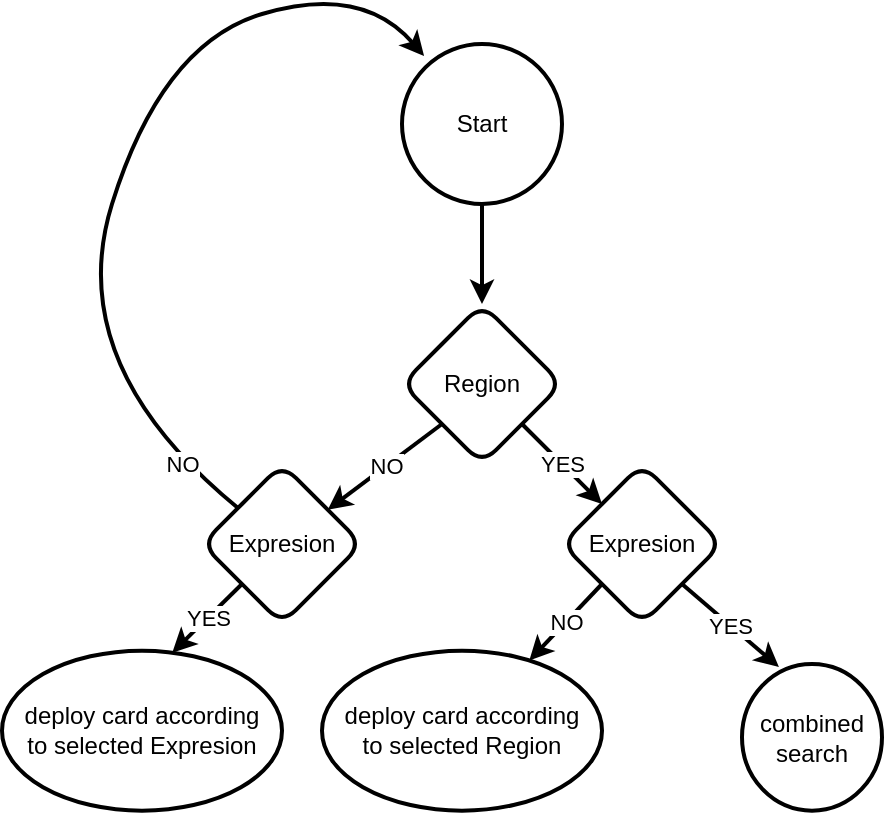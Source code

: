 <mxfile>
    <diagram id="5tFa7ln2qNkY3VuHO3aZ" name="Page-1">
        <mxGraphModel dx="1054" dy="548" grid="1" gridSize="10" guides="1" tooltips="1" connect="1" arrows="1" fold="1" page="1" pageScale="1" pageWidth="850" pageHeight="1100" math="0" shadow="0">
            <root>
                <mxCell id="0"/>
                <mxCell id="1" parent="0"/>
                <mxCell id="3" value="YES" style="edgeStyle=none;html=1;exitX=1;exitY=1;exitDx=0;exitDy=0;rounded=1;fillColor=none;strokeWidth=2;" edge="1" parent="1" source="2" target="4">
                    <mxGeometry relative="1" as="geometry">
                        <mxPoint x="490" y="400" as="targetPoint"/>
                    </mxGeometry>
                </mxCell>
                <mxCell id="10" value="NO" style="edgeStyle=none;html=1;exitX=0;exitY=1;exitDx=0;exitDy=0;rounded=1;fillColor=none;strokeWidth=2;" edge="1" parent="1" source="2" target="11">
                    <mxGeometry relative="1" as="geometry">
                        <mxPoint x="350" y="370" as="targetPoint"/>
                    </mxGeometry>
                </mxCell>
                <mxCell id="2" value="Region" style="rhombus;whiteSpace=wrap;html=1;rounded=1;fillColor=none;strokeWidth=2;" vertex="1" parent="1">
                    <mxGeometry x="370" y="280" width="80" height="80" as="geometry"/>
                </mxCell>
                <mxCell id="5" value="YES" style="edgeStyle=none;html=1;exitX=1;exitY=1;exitDx=0;exitDy=0;rounded=1;fillColor=none;strokeWidth=2;" edge="1" parent="1" source="4">
                    <mxGeometry relative="1" as="geometry">
                        <mxPoint x="558.462" y="461.538" as="targetPoint"/>
                    </mxGeometry>
                </mxCell>
                <mxCell id="8" value="NO" style="edgeStyle=none;html=1;exitX=0;exitY=1;exitDx=0;exitDy=0;rounded=1;fillColor=none;strokeWidth=2;" edge="1" parent="1" source="4" target="9">
                    <mxGeometry relative="1" as="geometry">
                        <mxPoint x="440" y="450" as="targetPoint"/>
                    </mxGeometry>
                </mxCell>
                <mxCell id="4" value="Expresion" style="rhombus;whiteSpace=wrap;html=1;rounded=1;fillColor=none;strokeWidth=2;" vertex="1" parent="1">
                    <mxGeometry x="450" y="360" width="80" height="80" as="geometry"/>
                </mxCell>
                <mxCell id="7" value="combined&lt;br&gt;search" style="ellipse;whiteSpace=wrap;html=1;rounded=1;fillColor=none;strokeWidth=2;" vertex="1" parent="1">
                    <mxGeometry x="540" y="460" width="70" height="73.33" as="geometry"/>
                </mxCell>
                <mxCell id="9" value="deploy card according&lt;br&gt;to selected Region" style="ellipse;whiteSpace=wrap;html=1;rounded=1;fillColor=none;strokeWidth=2;" vertex="1" parent="1">
                    <mxGeometry x="330" y="453.33" width="140" height="80" as="geometry"/>
                </mxCell>
                <mxCell id="13" value="YES" style="edgeStyle=none;html=1;exitX=0;exitY=1;exitDx=0;exitDy=0;entryX=0.608;entryY=0.013;entryDx=0;entryDy=0;entryPerimeter=0;rounded=1;fillColor=none;strokeWidth=2;" edge="1" parent="1" source="11" target="12">
                    <mxGeometry relative="1" as="geometry"/>
                </mxCell>
                <mxCell id="11" value="Expresion" style="rhombus;whiteSpace=wrap;html=1;rounded=1;fillColor=none;strokeWidth=2;" vertex="1" parent="1">
                    <mxGeometry x="270" y="360" width="80" height="80" as="geometry"/>
                </mxCell>
                <mxCell id="12" value="deploy card according&lt;br&gt;to selected Expresion" style="ellipse;whiteSpace=wrap;html=1;rounded=1;fillColor=none;strokeWidth=2;" vertex="1" parent="1">
                    <mxGeometry x="170" y="453.33" width="140" height="80" as="geometry"/>
                </mxCell>
                <mxCell id="16" style="edgeStyle=none;html=1;exitX=0.5;exitY=1;exitDx=0;exitDy=0;entryX=0.5;entryY=0;entryDx=0;entryDy=0;rounded=1;fillColor=none;strokeWidth=2;" edge="1" parent="1" source="15" target="2">
                    <mxGeometry relative="1" as="geometry"/>
                </mxCell>
                <mxCell id="15" value="Start" style="ellipse;whiteSpace=wrap;html=1;aspect=fixed;rounded=1;fillColor=none;strokeWidth=2;" vertex="1" parent="1">
                    <mxGeometry x="370" y="150" width="80" height="80" as="geometry"/>
                </mxCell>
                <mxCell id="18" value="NO" style="curved=1;endArrow=classic;html=1;entryX=0.138;entryY=0.075;entryDx=0;entryDy=0;entryPerimeter=0;rounded=1;fillColor=none;strokeWidth=2;" edge="1" parent="1" source="11" target="15">
                    <mxGeometry x="-0.836" y="1" width="50" height="50" relative="1" as="geometry">
                        <mxPoint x="150" y="290" as="sourcePoint"/>
                        <mxPoint x="410" y="110" as="targetPoint"/>
                        <Array as="points">
                            <mxPoint x="200" y="310"/>
                            <mxPoint x="250" y="150"/>
                            <mxPoint x="350" y="120"/>
                        </Array>
                        <mxPoint as="offset"/>
                    </mxGeometry>
                </mxCell>
            </root>
        </mxGraphModel>
    </diagram>
</mxfile>